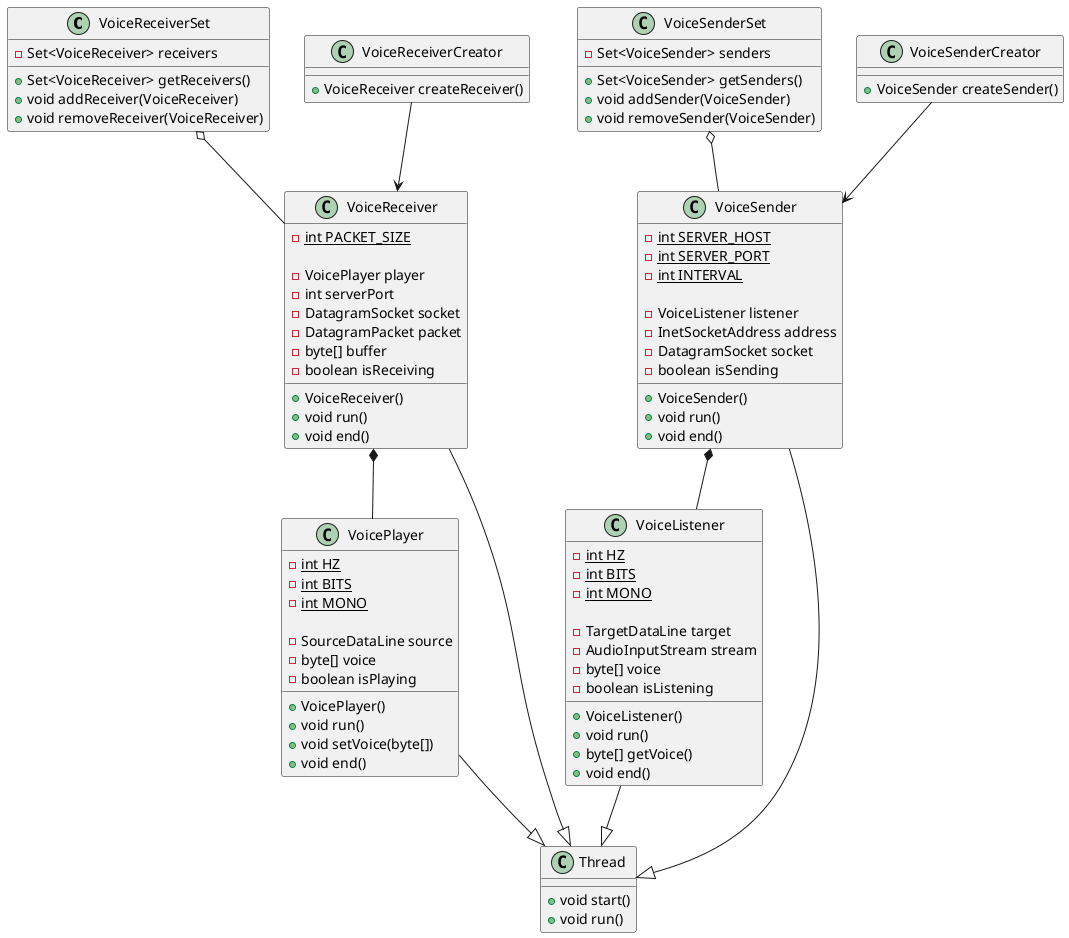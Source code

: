 @startuml

class VoiceReceiverSet {
    - Set<VoiceReceiver> receivers

    + Set<VoiceReceiver> getReceivers()
    + void addReceiver(VoiceReceiver)
    + void removeReceiver(VoiceReceiver)
}

class VoiceReceiverCreator {
    + VoiceReceiver createReceiver()
}

class VoiceReceiver {
    - {static} int PACKET_SIZE

    - VoicePlayer player
    - int serverPort
    - DatagramSocket socket
    - DatagramPacket packet
    - byte[] buffer
    - boolean isReceiving

    + VoiceReceiver()
    + void run()
    + void end()
}

class VoicePlayer{
    - {static} int HZ
    - {static} int BITS
    - {static} int MONO

    - SourceDataLine source
    - byte[] voice
    - boolean isPlaying

    + VoicePlayer()
    + void run()
    + void setVoice(byte[])
    + void end()
}

class VoiceSenderSet {
    - Set<VoiceSender> senders

    + Set<VoiceSender> getSenders()
    + void addSender(VoiceSender)
    + void removeSender(VoiceSender)
}

class VoiceSenderCreator {
    + VoiceSender createSender()
}

class VoiceSender {
    - {static} int SERVER_HOST
    - {static} int SERVER_PORT
    - {static} int INTERVAL

    - VoiceListener listener
    - InetSocketAddress address
    - DatagramSocket socket
    - boolean isSending

    + VoiceSender()
    + void run()
    + void end()
}

class VoiceListener {
    - {static} int HZ
    - {static} int BITS
    - {static} int MONO

    - TargetDataLine target
    - AudioInputStream stream
    - byte[] voice
    - boolean isListening

    + VoiceListener()
    + void run()
    + byte[] getVoice()
    + void end()
}

class Thread {
     + void start()
     + void run()
}


VoiceReceiverSet o-- VoiceReceiver
VoiceReceiverCreator --> VoiceReceiver
VoiceReceiver --|> Thread
VoiceReceiver *-- VoicePlayer
VoicePlayer --|> Thread

VoiceSenderSet o-- VoiceSender
VoiceSenderCreator --> VoiceSender
VoiceSender --|> Thread
VoiceSender *-- VoiceListener
VoiceListener --|> Thread

@enduml